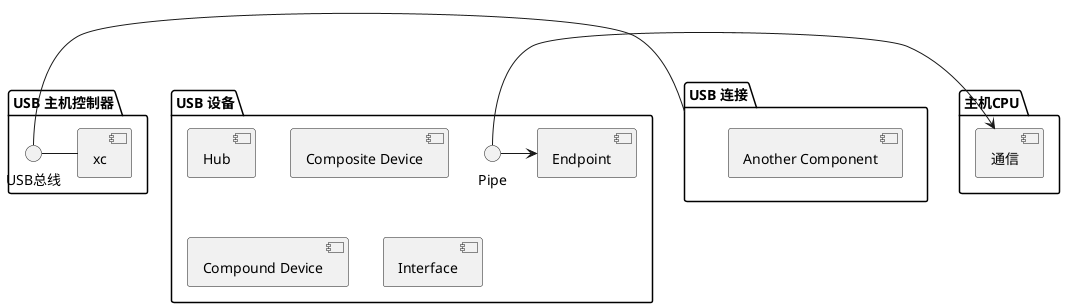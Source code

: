 @startuml

package "USB 连接" {
[Another Component]
}

package "USB 主机控制器" {
USB总线 - [xc]
}

package "USB 设备" {
[Hub]
[Composite Device]
[Compound Device]
[Interface]
Pipe->[Endpoint]

}
package "主机CPU" {
USB总线 - [USB 连接]
Pipe->[通信]
}

@enduml
